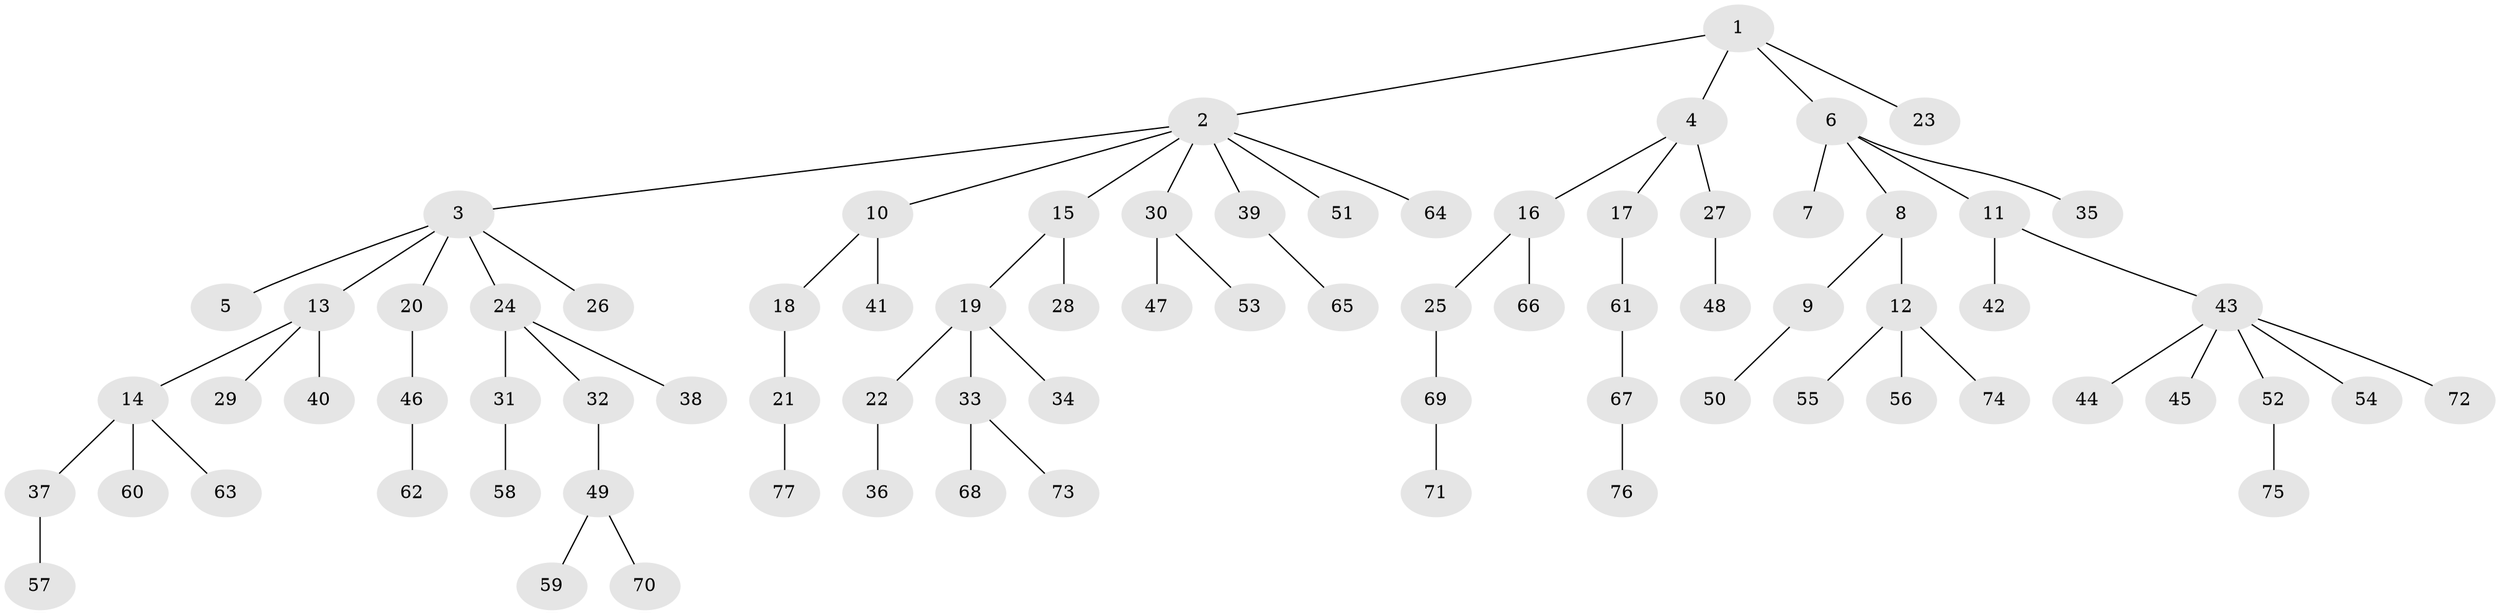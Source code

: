 // Generated by graph-tools (version 1.1) at 2025/36/03/09/25 02:36:29]
// undirected, 77 vertices, 76 edges
graph export_dot {
graph [start="1"]
  node [color=gray90,style=filled];
  1;
  2;
  3;
  4;
  5;
  6;
  7;
  8;
  9;
  10;
  11;
  12;
  13;
  14;
  15;
  16;
  17;
  18;
  19;
  20;
  21;
  22;
  23;
  24;
  25;
  26;
  27;
  28;
  29;
  30;
  31;
  32;
  33;
  34;
  35;
  36;
  37;
  38;
  39;
  40;
  41;
  42;
  43;
  44;
  45;
  46;
  47;
  48;
  49;
  50;
  51;
  52;
  53;
  54;
  55;
  56;
  57;
  58;
  59;
  60;
  61;
  62;
  63;
  64;
  65;
  66;
  67;
  68;
  69;
  70;
  71;
  72;
  73;
  74;
  75;
  76;
  77;
  1 -- 2;
  1 -- 4;
  1 -- 6;
  1 -- 23;
  2 -- 3;
  2 -- 10;
  2 -- 15;
  2 -- 30;
  2 -- 39;
  2 -- 51;
  2 -- 64;
  3 -- 5;
  3 -- 13;
  3 -- 20;
  3 -- 24;
  3 -- 26;
  4 -- 16;
  4 -- 17;
  4 -- 27;
  6 -- 7;
  6 -- 8;
  6 -- 11;
  6 -- 35;
  8 -- 9;
  8 -- 12;
  9 -- 50;
  10 -- 18;
  10 -- 41;
  11 -- 42;
  11 -- 43;
  12 -- 55;
  12 -- 56;
  12 -- 74;
  13 -- 14;
  13 -- 29;
  13 -- 40;
  14 -- 37;
  14 -- 60;
  14 -- 63;
  15 -- 19;
  15 -- 28;
  16 -- 25;
  16 -- 66;
  17 -- 61;
  18 -- 21;
  19 -- 22;
  19 -- 33;
  19 -- 34;
  20 -- 46;
  21 -- 77;
  22 -- 36;
  24 -- 31;
  24 -- 32;
  24 -- 38;
  25 -- 69;
  27 -- 48;
  30 -- 47;
  30 -- 53;
  31 -- 58;
  32 -- 49;
  33 -- 68;
  33 -- 73;
  37 -- 57;
  39 -- 65;
  43 -- 44;
  43 -- 45;
  43 -- 52;
  43 -- 54;
  43 -- 72;
  46 -- 62;
  49 -- 59;
  49 -- 70;
  52 -- 75;
  61 -- 67;
  67 -- 76;
  69 -- 71;
}
